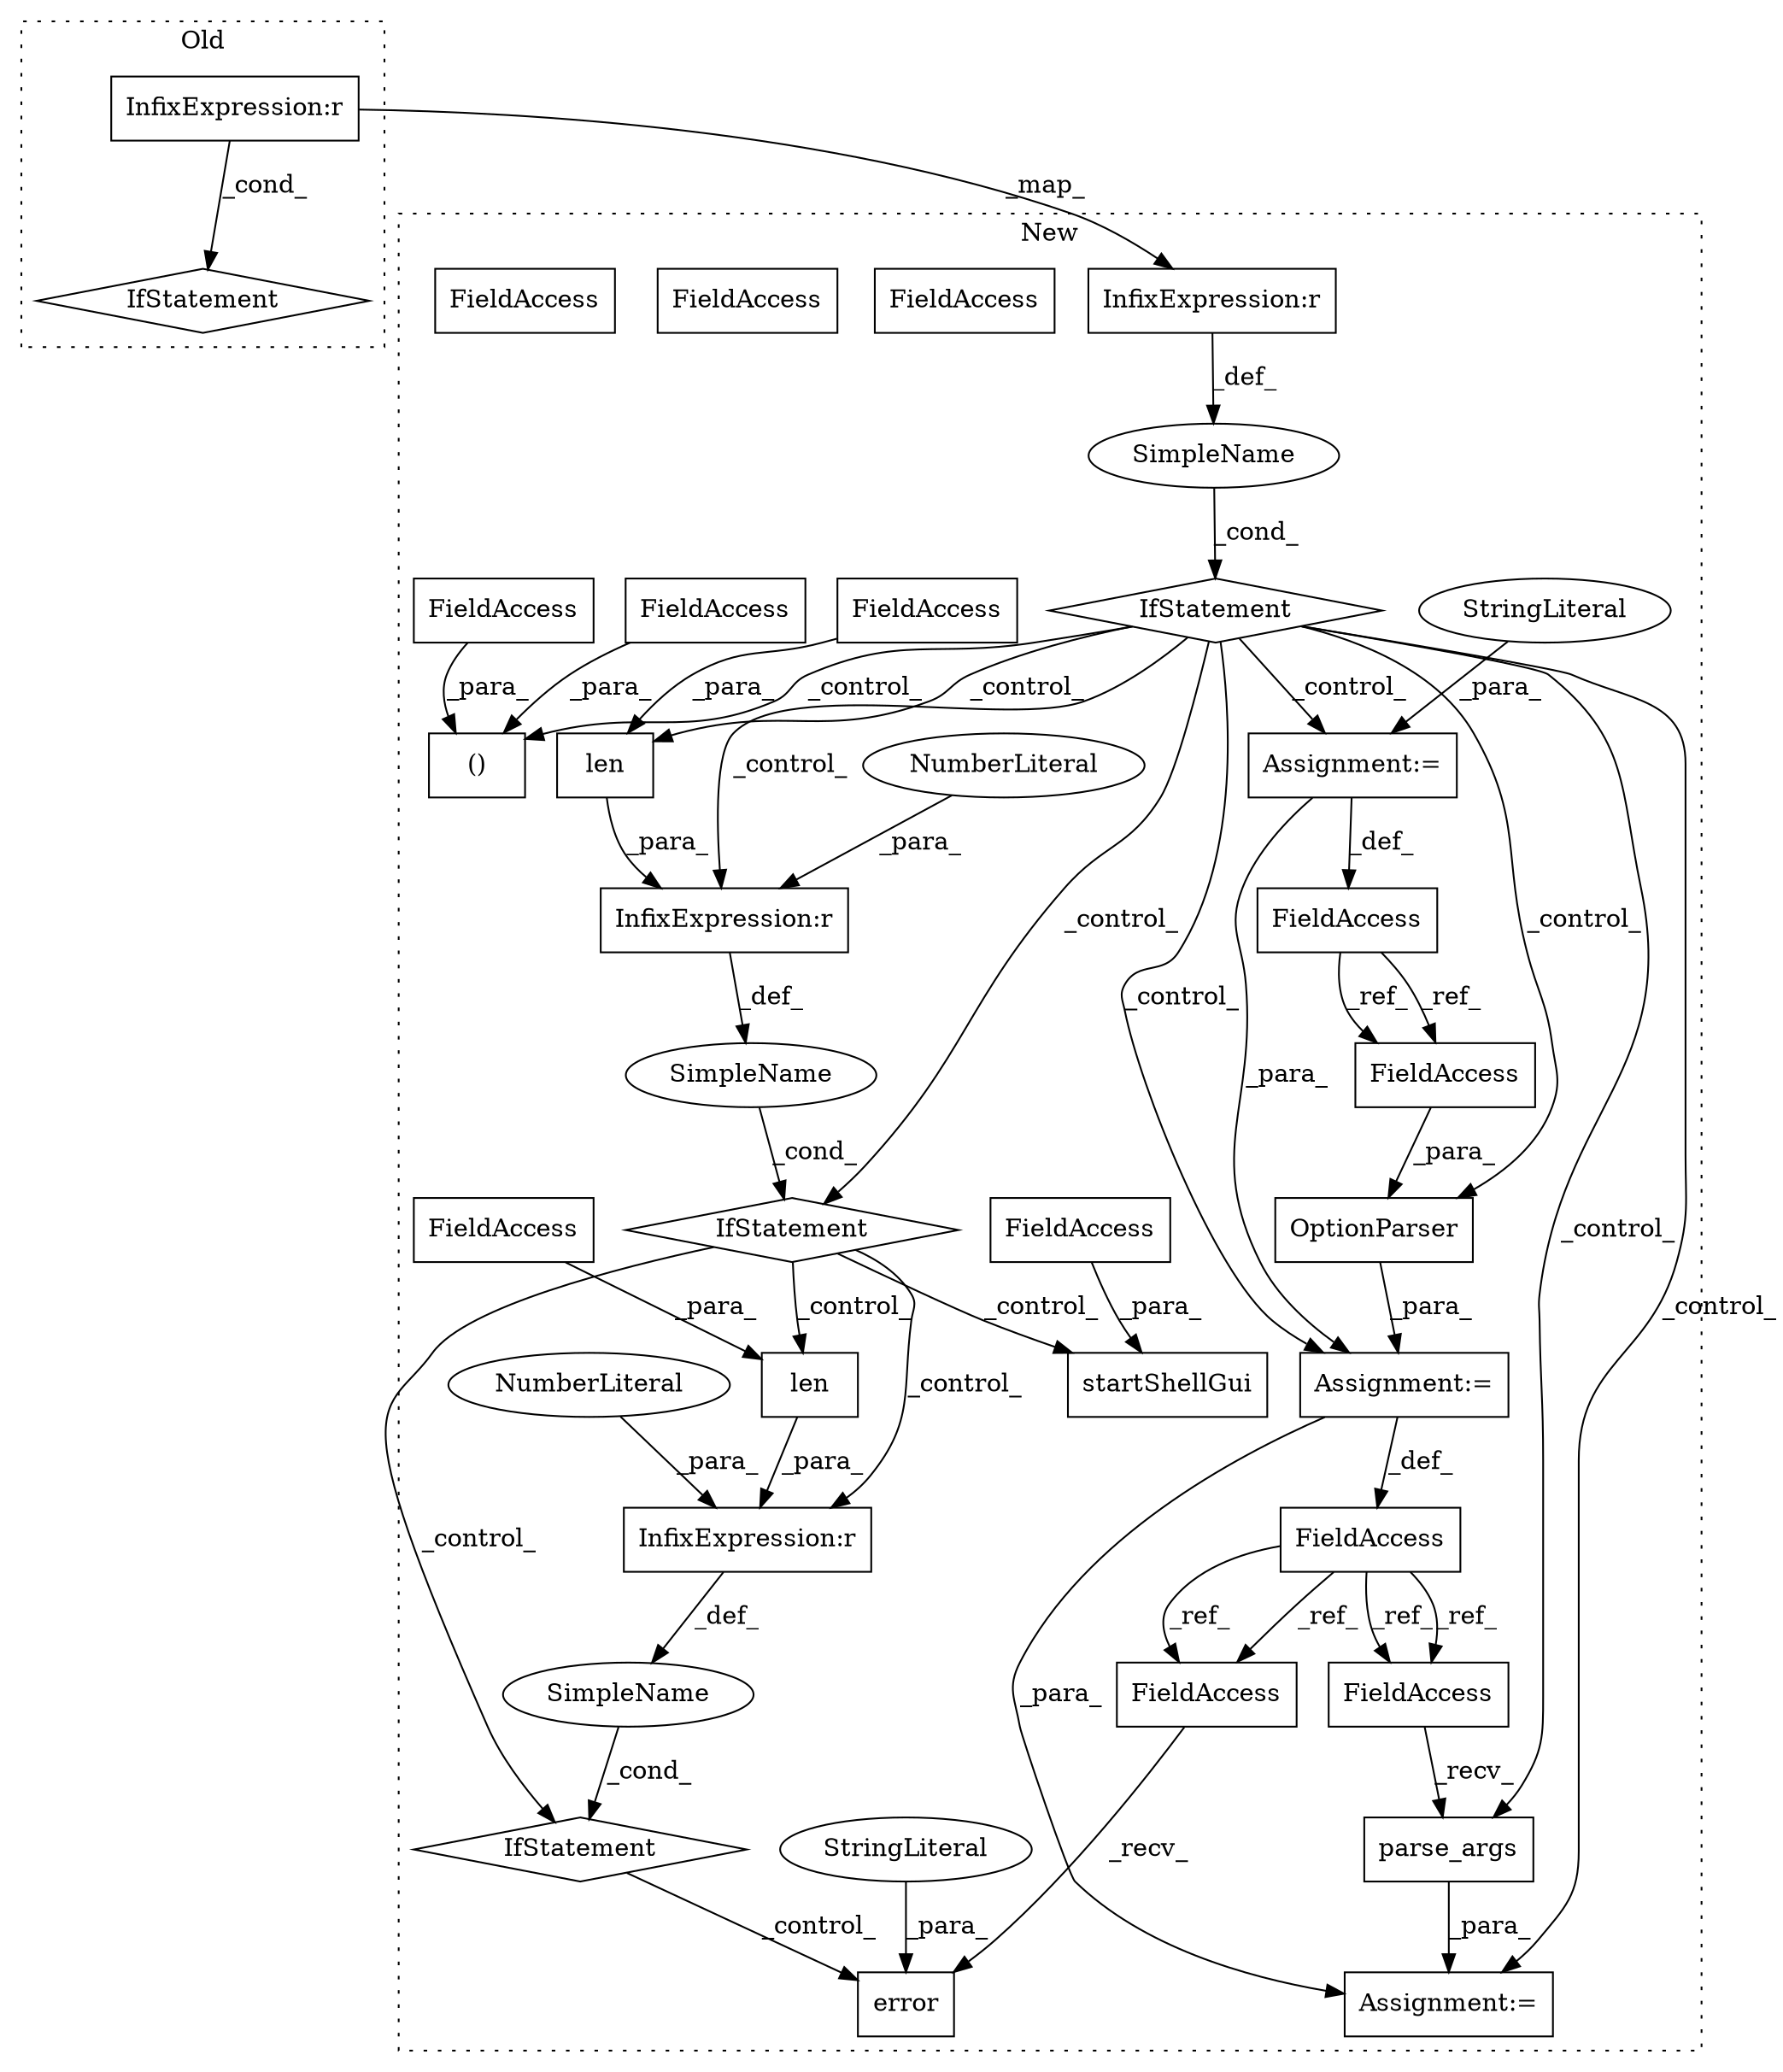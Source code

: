 digraph G {
subgraph cluster0 {
1 [label="IfStatement" a="25" s="1839,1865" l="4,2" shape="diamond"];
13 [label="InfixExpression:r" a="27" s="1851" l="4" shape="box"];
label = "Old";
style="dotted";
}
subgraph cluster1 {
2 [label="OptionParser" a="32" s="1726,1744" l="13,1" shape="box"];
3 [label="parse_args" a="32" s="1793" l="12" shape="box"];
4 [label="Assignment:=" a="7" s="1784" l="2" shape="box"];
5 [label="Assignment:=" a="7" s="1725" l="1" shape="box"];
6 [label="error" a="32" s="2218,2255" l="6,1" shape="box"];
7 [label="InfixExpression:r" a="27" s="2108" l="4" shape="box"];
8 [label="NumberLiteral" a="34" s="2112" l="1" shape="ellipse"];
9 [label="SimpleName" a="42" s="" l="" shape="ellipse"];
10 [label="InfixExpression:r" a="27" s="1826" l="4" shape="box"];
11 [label="NumberLiteral" a="34" s="1830" l="1" shape="ellipse"];
12 [label="len" a="32" s="2099,2107" l="4,1" shape="box"];
14 [label="InfixExpression:r" a="27" s="1655" l="4" shape="box"];
15 [label="()" a="106" s="1760" l="24" shape="box"];
16 [label="len" a="32" s="1817,1825" l="4,1" shape="box"];
17 [label="FieldAccess" a="22" s="1719" l="6" shape="box"];
18 [label="FieldAccess" a="22" s="1760" l="7" shape="box"];
19 [label="FieldAccess" a="22" s="1780" l="4" shape="box"];
20 [label="FieldAccess" a="22" s="1679" l="5" shape="box"];
21 [label="FieldAccess" a="22" s="1739" l="5" shape="box"];
22 [label="FieldAccess" a="22" s="2103" l="4" shape="box"];
23 [label="FieldAccess" a="22" s="1786" l="6" shape="box"];
24 [label="FieldAccess" a="22" s="2211" l="6" shape="box"];
25 [label="FieldAccess" a="22" s="1821" l="4" shape="box"];
26 [label="SimpleName" a="42" s="" l="" shape="ellipse"];
27 [label="IfStatement" a="25" s="2095,2113" l="4,2" shape="diamond"];
28 [label="SimpleName" a="42" s="" l="" shape="ellipse"];
29 [label="IfStatement" a="25" s="1813,1831" l="4,2" shape="diamond"];
30 [label="startShellGui" a="32" s="2001,2072" l="14,1" shape="box"];
31 [label="FieldAccess" a="22" s="2061" l="11" shape="box"];
32 [label="IfStatement" a="25" s="1643,1669" l="4,2" shape="diamond"];
33 [label="StringLiteral" a="45" s="2224" l="31" shape="ellipse"];
34 [label="Assignment:=" a="7" s="1684" l="1" shape="box"];
35 [label="StringLiteral" a="45" s="1685" l="26" shape="ellipse"];
36 [label="FieldAccess" a="22" s="2211" l="6" shape="box"];
37 [label="FieldAccess" a="22" s="1786" l="6" shape="box"];
38 [label="FieldAccess" a="22" s="1739" l="5" shape="box"];
label = "New";
style="dotted";
}
2 -> 5 [label="_para_"];
3 -> 4 [label="_para_"];
5 -> 4 [label="_para_"];
5 -> 17 [label="_def_"];
7 -> 26 [label="_def_"];
8 -> 7 [label="_para_"];
9 -> 29 [label="_cond_"];
10 -> 9 [label="_def_"];
11 -> 10 [label="_para_"];
12 -> 7 [label="_para_"];
13 -> 14 [label="_map_"];
13 -> 1 [label="_cond_"];
14 -> 28 [label="_def_"];
16 -> 10 [label="_para_"];
17 -> 36 [label="_ref_"];
17 -> 37 [label="_ref_"];
17 -> 37 [label="_ref_"];
17 -> 36 [label="_ref_"];
18 -> 15 [label="_para_"];
19 -> 15 [label="_para_"];
20 -> 38 [label="_ref_"];
20 -> 38 [label="_ref_"];
22 -> 12 [label="_para_"];
25 -> 16 [label="_para_"];
26 -> 27 [label="_cond_"];
27 -> 6 [label="_control_"];
28 -> 32 [label="_cond_"];
29 -> 7 [label="_control_"];
29 -> 27 [label="_control_"];
29 -> 12 [label="_control_"];
29 -> 30 [label="_control_"];
31 -> 30 [label="_para_"];
32 -> 4 [label="_control_"];
32 -> 10 [label="_control_"];
32 -> 3 [label="_control_"];
32 -> 15 [label="_control_"];
32 -> 16 [label="_control_"];
32 -> 2 [label="_control_"];
32 -> 5 [label="_control_"];
32 -> 29 [label="_control_"];
32 -> 34 [label="_control_"];
33 -> 6 [label="_para_"];
34 -> 20 [label="_def_"];
34 -> 5 [label="_para_"];
35 -> 34 [label="_para_"];
36 -> 6 [label="_recv_"];
37 -> 3 [label="_recv_"];
38 -> 2 [label="_para_"];
}